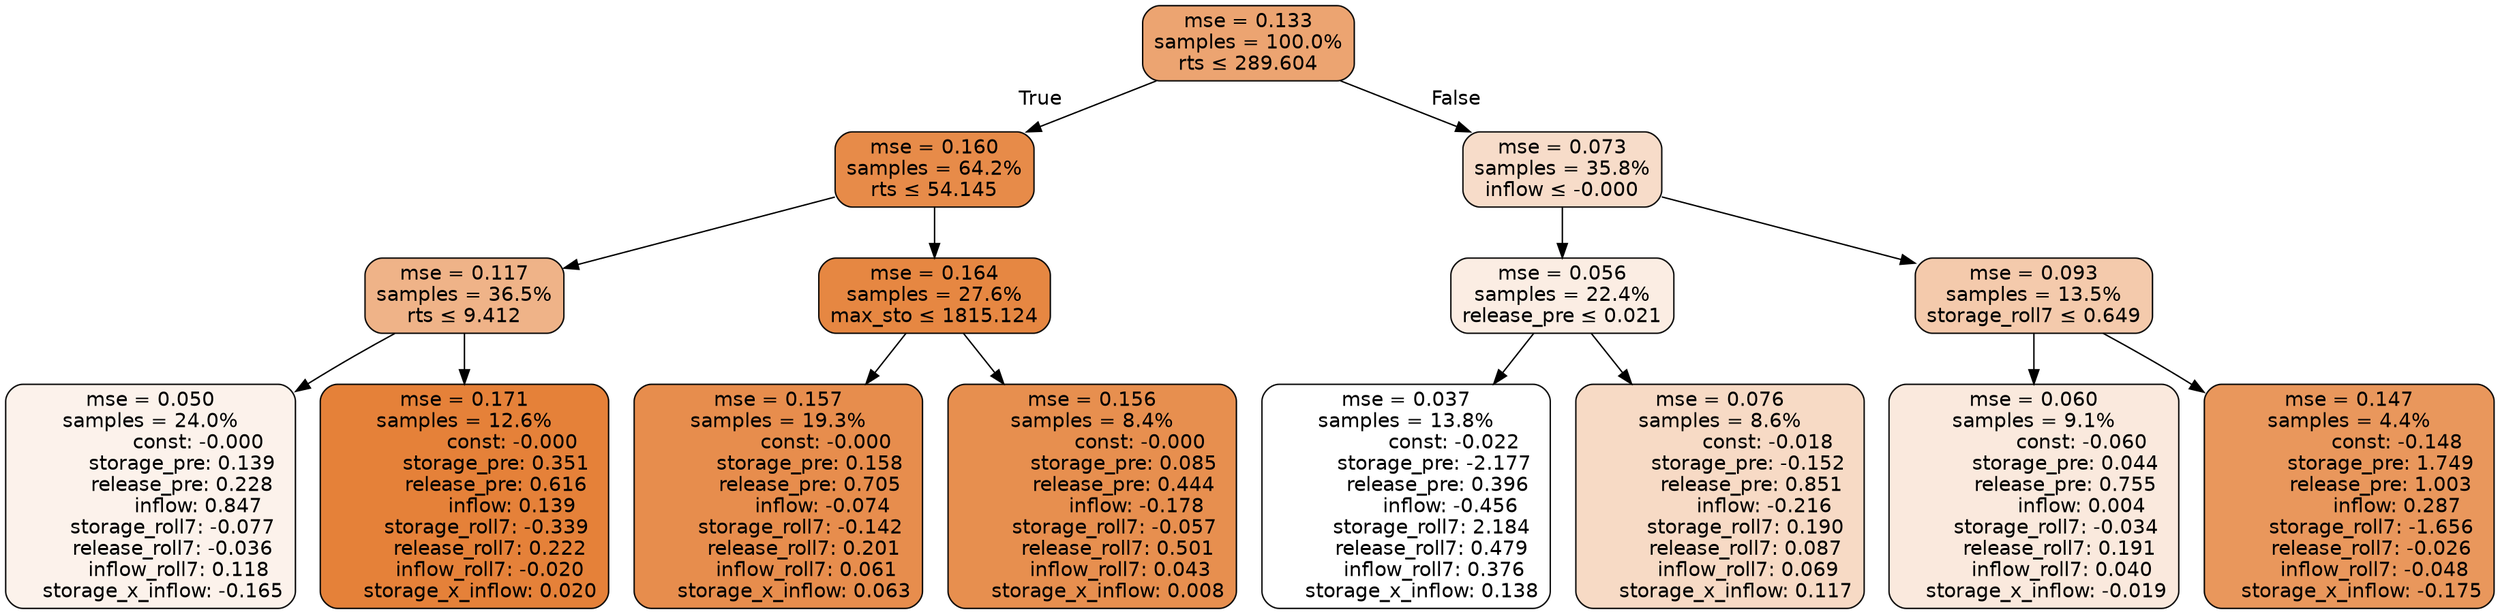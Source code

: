 digraph tree {
bgcolor="transparent"
node [shape=rectangle, style="filled, rounded", color="black", fontname=helvetica] ;
edge [fontname=helvetica] ;
	"0" [label="mse = 0.133
samples = 100.0%
rts &le; 289.604", fillcolor="#eca471"]
	"1" [label="mse = 0.160
samples = 64.2%
rts &le; 54.145", fillcolor="#e78b49"]
	"2" [label="mse = 0.117
samples = 36.5%
rts &le; 9.412", fillcolor="#efb388"]
	"3" [label="mse = 0.050
samples = 24.0%
               const: -0.000
          storage_pre: 0.139
          release_pre: 0.228
               inflow: 0.847
       storage_roll7: -0.077
       release_roll7: -0.036
         inflow_roll7: 0.118
    storage_x_inflow: -0.165", fillcolor="#fcf2eb"]
	"4" [label="mse = 0.171
samples = 12.6%
               const: -0.000
          storage_pre: 0.351
          release_pre: 0.616
               inflow: 0.139
       storage_roll7: -0.339
        release_roll7: 0.222
        inflow_roll7: -0.020
     storage_x_inflow: 0.020", fillcolor="#e58139"]
	"5" [label="mse = 0.164
samples = 27.6%
max_sto &le; 1815.124", fillcolor="#e68742"]
	"6" [label="mse = 0.157
samples = 19.3%
               const: -0.000
          storage_pre: 0.158
          release_pre: 0.705
              inflow: -0.074
       storage_roll7: -0.142
        release_roll7: 0.201
         inflow_roll7: 0.061
     storage_x_inflow: 0.063", fillcolor="#e78d4d"]
	"7" [label="mse = 0.156
samples = 8.4%
               const: -0.000
          storage_pre: 0.085
          release_pre: 0.444
              inflow: -0.178
       storage_roll7: -0.057
        release_roll7: 0.501
         inflow_roll7: 0.043
     storage_x_inflow: 0.008", fillcolor="#e78f4f"]
	"8" [label="mse = 0.073
samples = 35.8%
inflow &le; -0.000", fillcolor="#f7dcc9"]
	"9" [label="mse = 0.056
samples = 22.4%
release_pre &le; 0.021", fillcolor="#fbede3"]
	"10" [label="mse = 0.037
samples = 13.8%
               const: -0.022
         storage_pre: -2.177
          release_pre: 0.396
              inflow: -0.456
        storage_roll7: 2.184
        release_roll7: 0.479
         inflow_roll7: 0.376
     storage_x_inflow: 0.138", fillcolor="#ffffff"]
	"11" [label="mse = 0.076
samples = 8.6%
               const: -0.018
         storage_pre: -0.152
          release_pre: 0.851
              inflow: -0.216
        storage_roll7: 0.190
        release_roll7: 0.087
         inflow_roll7: 0.069
     storage_x_inflow: 0.117", fillcolor="#f7dac5"]
	"12" [label="mse = 0.093
samples = 13.5%
storage_roll7 &le; 0.649", fillcolor="#f4caac"]
	"13" [label="mse = 0.060
samples = 9.1%
               const: -0.060
          storage_pre: 0.044
          release_pre: 0.755
               inflow: 0.004
       storage_roll7: -0.034
        release_roll7: 0.191
         inflow_roll7: 0.040
    storage_x_inflow: -0.019", fillcolor="#fae9dd"]
	"14" [label="mse = 0.147
samples = 4.4%
               const: -0.148
          storage_pre: 1.749
          release_pre: 1.003
               inflow: 0.287
       storage_roll7: -1.656
       release_roll7: -0.026
        inflow_roll7: -0.048
    storage_x_inflow: -0.175", fillcolor="#e9975c"]

	"0" -> "1" [labeldistance=2.5, labelangle=45, headlabel="True"]
	"1" -> "2"
	"2" -> "3"
	"2" -> "4"
	"1" -> "5"
	"5" -> "6"
	"5" -> "7"
	"0" -> "8" [labeldistance=2.5, labelangle=-45, headlabel="False"]
	"8" -> "9"
	"9" -> "10"
	"9" -> "11"
	"8" -> "12"
	"12" -> "13"
	"12" -> "14"
}